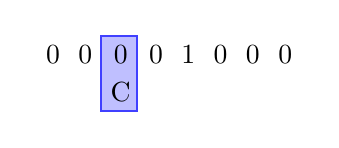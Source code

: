 \begin{tikzpicture}
    \matrix (m) at (0,0) [matrix of nodes] {
        0 & 0 & 0 & 0 & 1 & 0 & 0 & 0 \\
          &   & C & \\
    };

    \begin{pgfonlayer}{background}
        \draw[draw=blue!75,fill=blue!25,thick] (m-2-3.south west) rectangle (m-1-3.north east);
    \end{pgfonlayer}
\end{tikzpicture}
